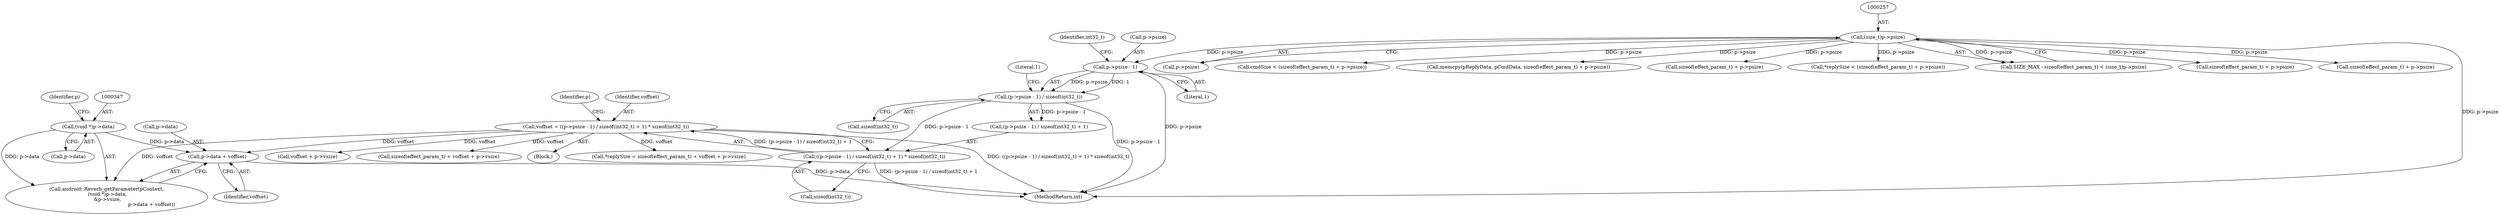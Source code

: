 digraph "0_Android_f490fc335772a9b14e78997486f4a572b0594c04_0@pointer" {
"1000355" [label="(Call,p->data + voffset)"];
"1000346" [label="(Call,(void *)p->data)"];
"1000325" [label="(Call,voffset = ((p->psize - 1) / sizeof(int32_t) + 1) * sizeof(int32_t))"];
"1000327" [label="(Call,((p->psize - 1) / sizeof(int32_t) + 1) * sizeof(int32_t))"];
"1000329" [label="(Call,(p->psize - 1) / sizeof(int32_t))"];
"1000330" [label="(Call,p->psize - 1)"];
"1000256" [label="(Call,(size_t)p->psize)"];
"1000258" [label="(Call,p->psize)"];
"1000330" [label="(Call,p->psize - 1)"];
"1000338" [label="(Call,sizeof(int32_t))"];
"1000336" [label="(Identifier,int32_t)"];
"1000359" [label="(Identifier,voffset)"];
"1000279" [label="(Call,cmdSize < (sizeof(effect_param_t) + p->psize))"];
"1000348" [label="(Call,p->data)"];
"1000366" [label="(Call,voffset + p->vsize)"];
"1000329" [label="(Call,(p->psize - 1) / sizeof(int32_t))"];
"1000310" [label="(Call,memcpy(pReplyData, pCmdData, sizeof(effect_param_t) + p->psize))"];
"1000313" [label="(Call,sizeof(effect_param_t) + p->psize)"];
"1000295" [label="(Call,*replySize < (sizeof(effect_param_t) + p->psize))"];
"1000342" [label="(Identifier,p)"];
"1000337" [label="(Literal,1)"];
"1000335" [label="(Call,sizeof(int32_t))"];
"1000251" [label="(Call,SIZE_MAX - sizeof(effect_param_t) < (size_t)p->psize)"];
"1000256" [label="(Call,(size_t)p->psize)"];
"1000344" [label="(Call,android::Reverb_getParameter(pContext,\n (void *)p->data,\n &p->vsize,\n                                                          p->data + voffset))"];
"1000327" [label="(Call,((p->psize - 1) / sizeof(int32_t) + 1) * sizeof(int32_t))"];
"1000281" [label="(Call,sizeof(effect_param_t) + p->psize)"];
"1000328" [label="(Call,(p->psize - 1) / sizeof(int32_t) + 1)"];
"1000363" [label="(Call,sizeof(effect_param_t) + voffset + p->vsize)"];
"1000356" [label="(Call,p->data)"];
"1000326" [label="(Identifier,voffset)"];
"1000346" [label="(Call,(void *)p->data)"];
"1000331" [label="(Call,p->psize)"];
"1000298" [label="(Call,sizeof(effect_param_t) + p->psize)"];
"1000243" [label="(Block,)"];
"1000325" [label="(Call,voffset = ((p->psize - 1) / sizeof(int32_t) + 1) * sizeof(int32_t))"];
"1000360" [label="(Call,*replySize = sizeof(effect_param_t) + voffset + p->vsize)"];
"1000334" [label="(Literal,1)"];
"1000355" [label="(Call,p->data + voffset)"];
"1000353" [label="(Identifier,p)"];
"1000688" [label="(MethodReturn,int)"];
"1000355" -> "1000344"  [label="AST: "];
"1000355" -> "1000359"  [label="CFG: "];
"1000356" -> "1000355"  [label="AST: "];
"1000359" -> "1000355"  [label="AST: "];
"1000344" -> "1000355"  [label="CFG: "];
"1000355" -> "1000688"  [label="DDG: p->data"];
"1000346" -> "1000355"  [label="DDG: p->data"];
"1000325" -> "1000355"  [label="DDG: voffset"];
"1000346" -> "1000344"  [label="AST: "];
"1000346" -> "1000348"  [label="CFG: "];
"1000347" -> "1000346"  [label="AST: "];
"1000348" -> "1000346"  [label="AST: "];
"1000353" -> "1000346"  [label="CFG: "];
"1000346" -> "1000344"  [label="DDG: p->data"];
"1000325" -> "1000243"  [label="AST: "];
"1000325" -> "1000327"  [label="CFG: "];
"1000326" -> "1000325"  [label="AST: "];
"1000327" -> "1000325"  [label="AST: "];
"1000342" -> "1000325"  [label="CFG: "];
"1000325" -> "1000688"  [label="DDG: ((p->psize - 1) / sizeof(int32_t) + 1) * sizeof(int32_t)"];
"1000327" -> "1000325"  [label="DDG: (p->psize - 1) / sizeof(int32_t) + 1"];
"1000325" -> "1000344"  [label="DDG: voffset"];
"1000325" -> "1000360"  [label="DDG: voffset"];
"1000325" -> "1000363"  [label="DDG: voffset"];
"1000325" -> "1000366"  [label="DDG: voffset"];
"1000327" -> "1000338"  [label="CFG: "];
"1000328" -> "1000327"  [label="AST: "];
"1000338" -> "1000327"  [label="AST: "];
"1000327" -> "1000688"  [label="DDG: (p->psize - 1) / sizeof(int32_t) + 1"];
"1000329" -> "1000327"  [label="DDG: p->psize - 1"];
"1000329" -> "1000328"  [label="AST: "];
"1000329" -> "1000335"  [label="CFG: "];
"1000330" -> "1000329"  [label="AST: "];
"1000335" -> "1000329"  [label="AST: "];
"1000337" -> "1000329"  [label="CFG: "];
"1000329" -> "1000688"  [label="DDG: p->psize - 1"];
"1000329" -> "1000328"  [label="DDG: p->psize - 1"];
"1000330" -> "1000329"  [label="DDG: p->psize"];
"1000330" -> "1000329"  [label="DDG: 1"];
"1000330" -> "1000334"  [label="CFG: "];
"1000331" -> "1000330"  [label="AST: "];
"1000334" -> "1000330"  [label="AST: "];
"1000336" -> "1000330"  [label="CFG: "];
"1000330" -> "1000688"  [label="DDG: p->psize"];
"1000256" -> "1000330"  [label="DDG: p->psize"];
"1000256" -> "1000251"  [label="AST: "];
"1000256" -> "1000258"  [label="CFG: "];
"1000257" -> "1000256"  [label="AST: "];
"1000258" -> "1000256"  [label="AST: "];
"1000251" -> "1000256"  [label="CFG: "];
"1000256" -> "1000688"  [label="DDG: p->psize"];
"1000256" -> "1000251"  [label="DDG: p->psize"];
"1000256" -> "1000279"  [label="DDG: p->psize"];
"1000256" -> "1000281"  [label="DDG: p->psize"];
"1000256" -> "1000295"  [label="DDG: p->psize"];
"1000256" -> "1000298"  [label="DDG: p->psize"];
"1000256" -> "1000310"  [label="DDG: p->psize"];
"1000256" -> "1000313"  [label="DDG: p->psize"];
}
